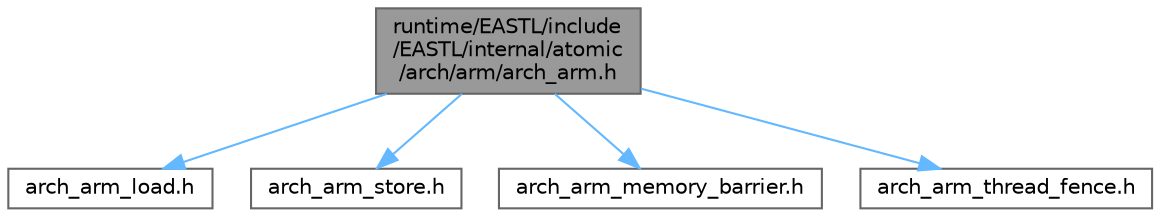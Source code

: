 digraph "runtime/EASTL/include/EASTL/internal/atomic/arch/arm/arch_arm.h"
{
 // LATEX_PDF_SIZE
  bgcolor="transparent";
  edge [fontname=Helvetica,fontsize=10,labelfontname=Helvetica,labelfontsize=10];
  node [fontname=Helvetica,fontsize=10,shape=box,height=0.2,width=0.4];
  Node1 [id="Node000001",label="runtime/EASTL/include\l/EASTL/internal/atomic\l/arch/arm/arch_arm.h",height=0.2,width=0.4,color="gray40", fillcolor="grey60", style="filled", fontcolor="black",tooltip=" "];
  Node1 -> Node2 [id="edge5_Node000001_Node000002",color="steelblue1",style="solid",tooltip=" "];
  Node2 [id="Node000002",label="arch_arm_load.h",height=0.2,width=0.4,color="grey40", fillcolor="white", style="filled",URL="$arch__arm__load_8h.html",tooltip=" "];
  Node1 -> Node3 [id="edge6_Node000001_Node000003",color="steelblue1",style="solid",tooltip=" "];
  Node3 [id="Node000003",label="arch_arm_store.h",height=0.2,width=0.4,color="grey40", fillcolor="white", style="filled",URL="$arch__arm__store_8h.html",tooltip=" "];
  Node1 -> Node4 [id="edge7_Node000001_Node000004",color="steelblue1",style="solid",tooltip=" "];
  Node4 [id="Node000004",label="arch_arm_memory_barrier.h",height=0.2,width=0.4,color="grey40", fillcolor="white", style="filled",URL="$arch__arm__memory__barrier_8h.html",tooltip=" "];
  Node1 -> Node5 [id="edge8_Node000001_Node000005",color="steelblue1",style="solid",tooltip=" "];
  Node5 [id="Node000005",label="arch_arm_thread_fence.h",height=0.2,width=0.4,color="grey40", fillcolor="white", style="filled",URL="$arch__arm__thread__fence_8h.html",tooltip=" "];
}
